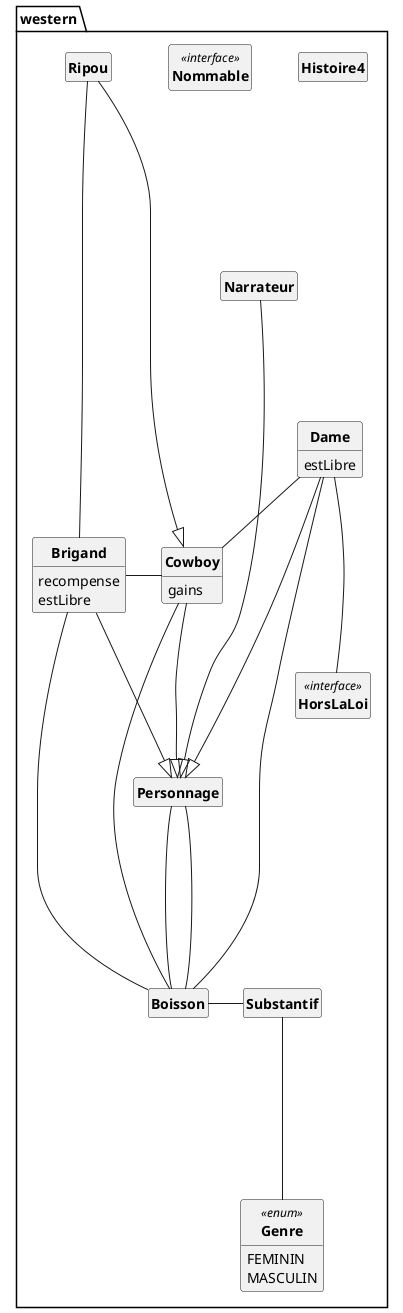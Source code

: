 @startuml
'https://plantuml.com/class-diagram
skinparam style strictuml
skinparam classAttributeIconSize 0
skinparam classFontStyle Bold

hide empty members


package western{

class Boisson{

}
class Brigand{
	recompense
	estLibre

}
class Cowboy{
	gains

}
class Dame{
	estLibre

}
class Genre <<enum>>{
	FEMININ
	MASCULIN

}
class Histoire4{

}
class HorsLaLoi <<interface>>{

}
class Narrateur{

}
class Nommable <<interface>>{

}
class Personnage{

}
class Ripou{

}
class Substantif{

}
Boisson-Substantif
Brigand-|>Personnage
Brigand-Cowboy
Brigand-Boisson
Cowboy---|>Personnage
Cowboy--Boisson
Dame----|>Personnage
Dame--Cowboy
Dame---HorsLaLoi
Dame---Boisson
Narrateur------|>Personnage
Personnage---Boisson
Personnage----Boisson
Ripou-------|>Cowboy
Ripou----Brigand
Substantif----Genre
@enduml